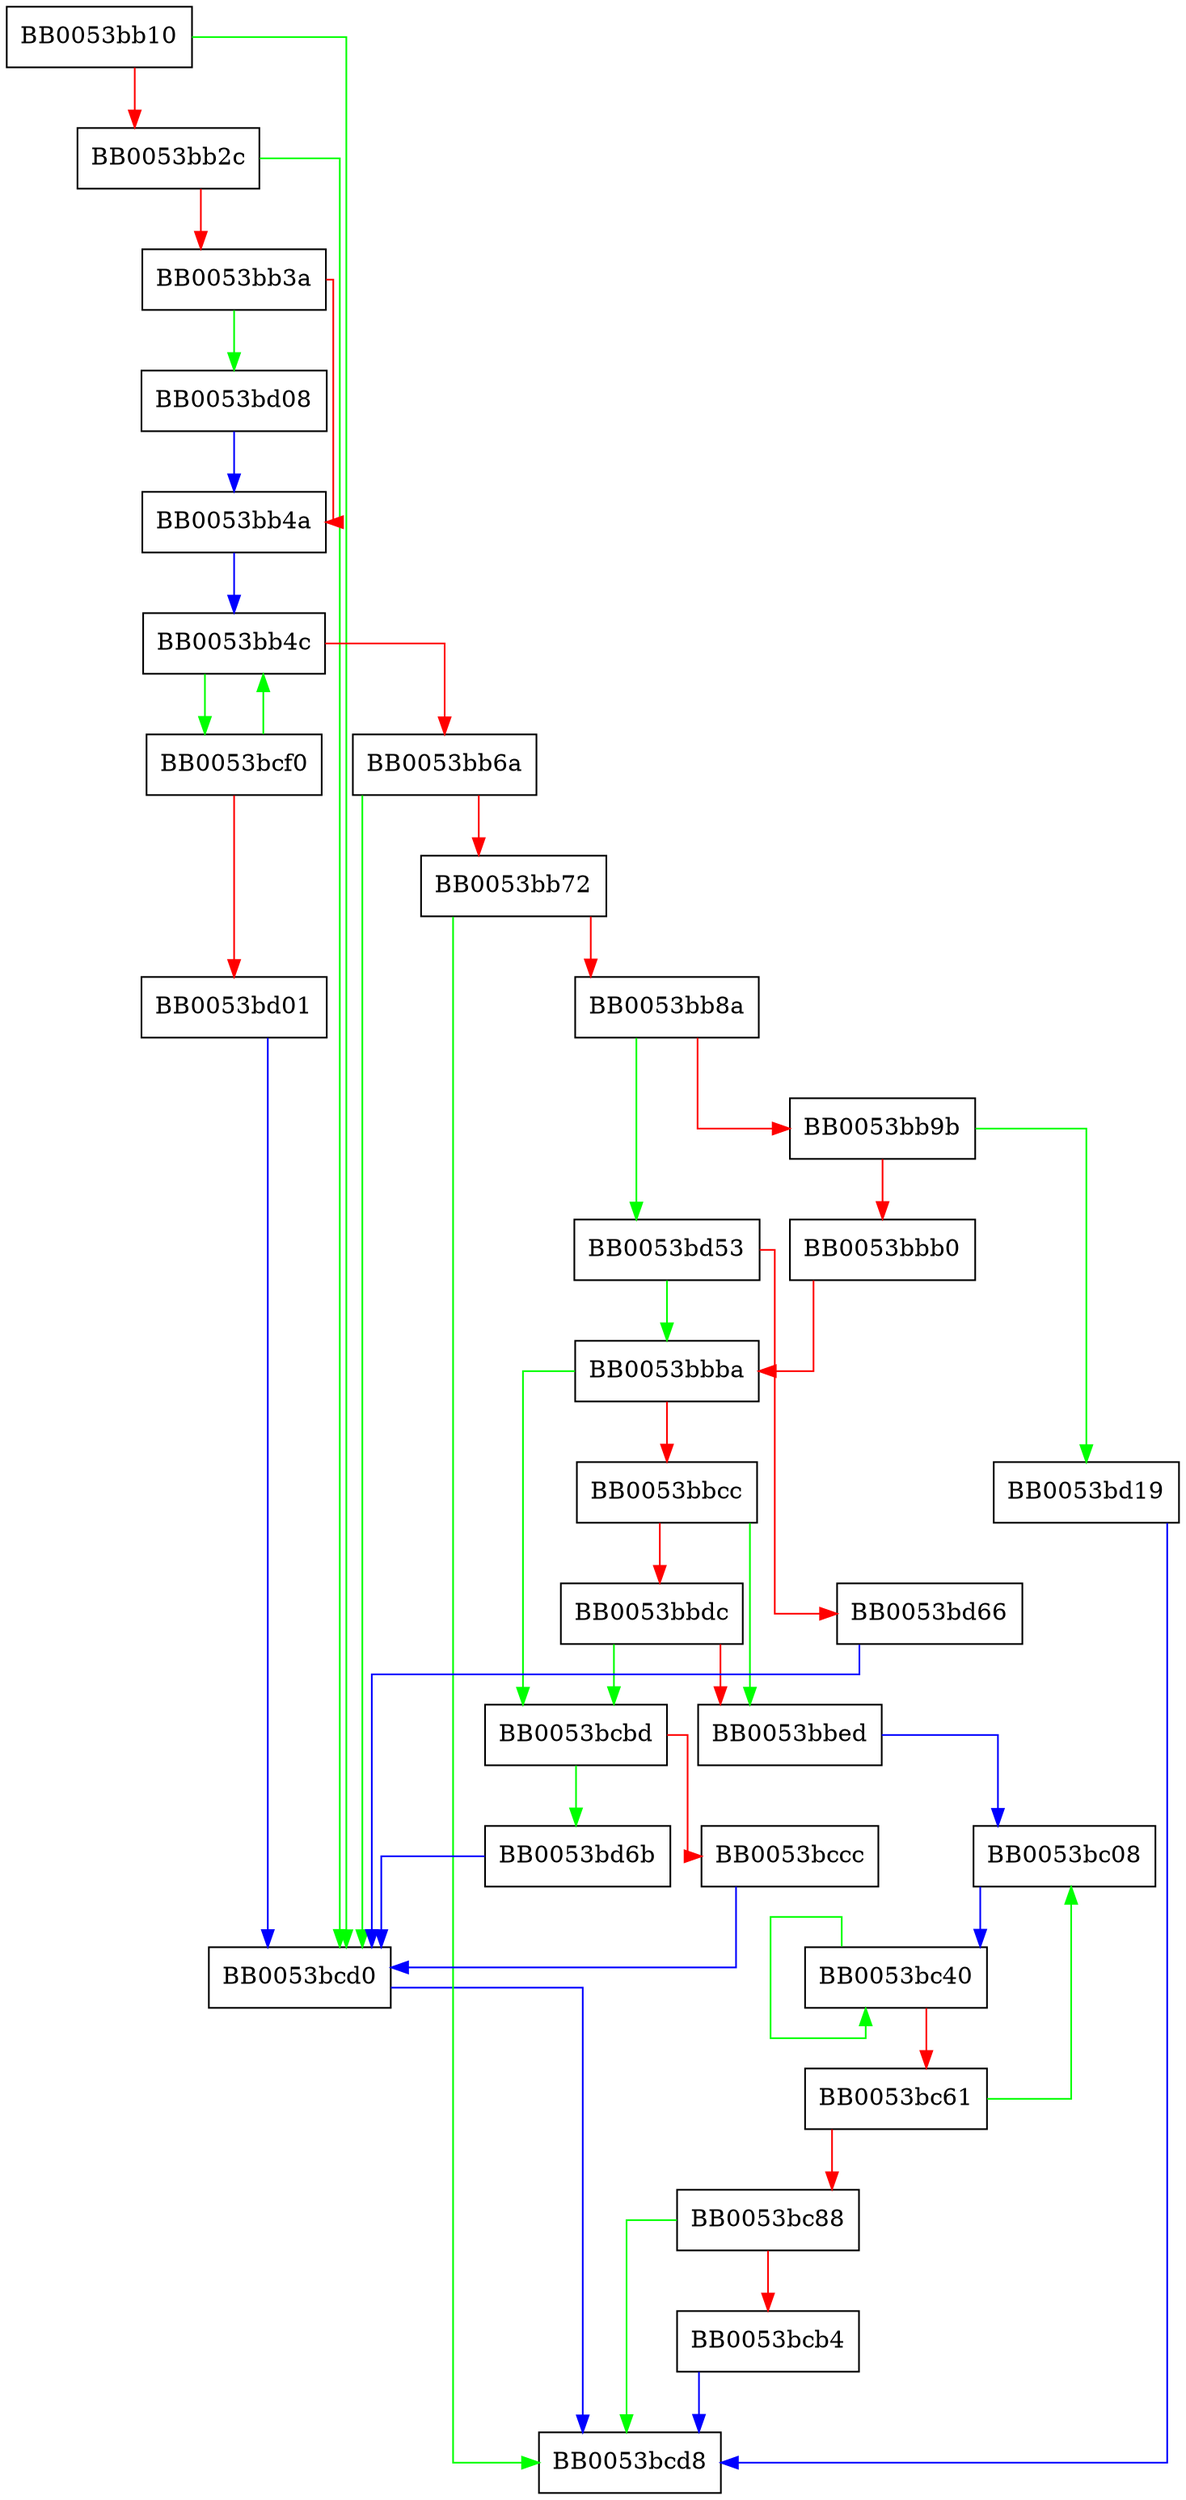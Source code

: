 digraph BN_hex2bn {
  node [shape="box"];
  graph [splines=ortho];
  BB0053bb10 -> BB0053bcd0 [color="green"];
  BB0053bb10 -> BB0053bb2c [color="red"];
  BB0053bb2c -> BB0053bcd0 [color="green"];
  BB0053bb2c -> BB0053bb3a [color="red"];
  BB0053bb3a -> BB0053bd08 [color="green"];
  BB0053bb3a -> BB0053bb4a [color="red"];
  BB0053bb4a -> BB0053bb4c [color="blue"];
  BB0053bb4c -> BB0053bcf0 [color="green"];
  BB0053bb4c -> BB0053bb6a [color="red"];
  BB0053bb6a -> BB0053bcd0 [color="green"];
  BB0053bb6a -> BB0053bb72 [color="red"];
  BB0053bb72 -> BB0053bcd8 [color="green"];
  BB0053bb72 -> BB0053bb8a [color="red"];
  BB0053bb8a -> BB0053bd53 [color="green"];
  BB0053bb8a -> BB0053bb9b [color="red"];
  BB0053bb9b -> BB0053bd19 [color="green"];
  BB0053bb9b -> BB0053bbb0 [color="red"];
  BB0053bbb0 -> BB0053bbba [color="red"];
  BB0053bbba -> BB0053bcbd [color="green"];
  BB0053bbba -> BB0053bbcc [color="red"];
  BB0053bbcc -> BB0053bbed [color="green"];
  BB0053bbcc -> BB0053bbdc [color="red"];
  BB0053bbdc -> BB0053bcbd [color="green"];
  BB0053bbdc -> BB0053bbed [color="red"];
  BB0053bbed -> BB0053bc08 [color="blue"];
  BB0053bc08 -> BB0053bc40 [color="blue"];
  BB0053bc40 -> BB0053bc40 [color="green"];
  BB0053bc40 -> BB0053bc61 [color="red"];
  BB0053bc61 -> BB0053bc08 [color="green"];
  BB0053bc61 -> BB0053bc88 [color="red"];
  BB0053bc88 -> BB0053bcd8 [color="green"];
  BB0053bc88 -> BB0053bcb4 [color="red"];
  BB0053bcb4 -> BB0053bcd8 [color="blue"];
  BB0053bcbd -> BB0053bd6b [color="green"];
  BB0053bcbd -> BB0053bccc [color="red"];
  BB0053bccc -> BB0053bcd0 [color="blue"];
  BB0053bcd0 -> BB0053bcd8 [color="blue"];
  BB0053bcf0 -> BB0053bb4c [color="green"];
  BB0053bcf0 -> BB0053bd01 [color="red"];
  BB0053bd01 -> BB0053bcd0 [color="blue"];
  BB0053bd08 -> BB0053bb4a [color="blue"];
  BB0053bd19 -> BB0053bcd8 [color="blue"];
  BB0053bd53 -> BB0053bbba [color="green"];
  BB0053bd53 -> BB0053bd66 [color="red"];
  BB0053bd66 -> BB0053bcd0 [color="blue"];
  BB0053bd6b -> BB0053bcd0 [color="blue"];
}